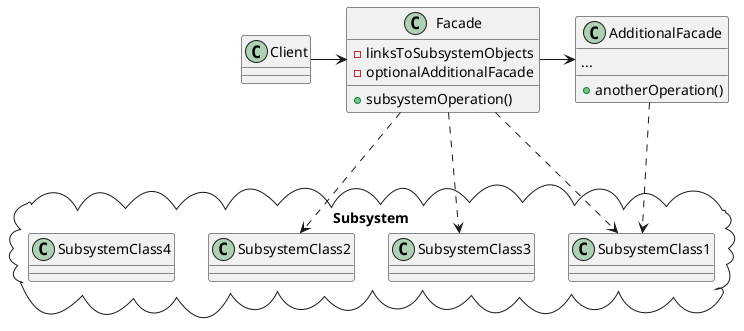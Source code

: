 @startuml Facade

skinparam pageMargin 10
skinparam pageExternalColor gray
skinparam pageBorderColor black

class Client

class Facade
{
	- linksToSubsystemObjects
	- optionalAdditionalFacade
	+ subsystemOperation()
}

class AdditionalFacade
{
	...
	+ anotherOperation()
}

package Subsystem <<Cloud>> {
class SubsystemClass1
class SubsystemClass2
class SubsystemClass3
class SubsystemClass4
}

Client -> Facade
Facade -> AdditionalFacade

Facade --[dashed]-> SubsystemClass1
Facade --[dashed]-> SubsystemClass2
Facade --[dashed]-> SubsystemClass3

AdditionalFacade --[dashed]-> SubsystemClass1



@enduml